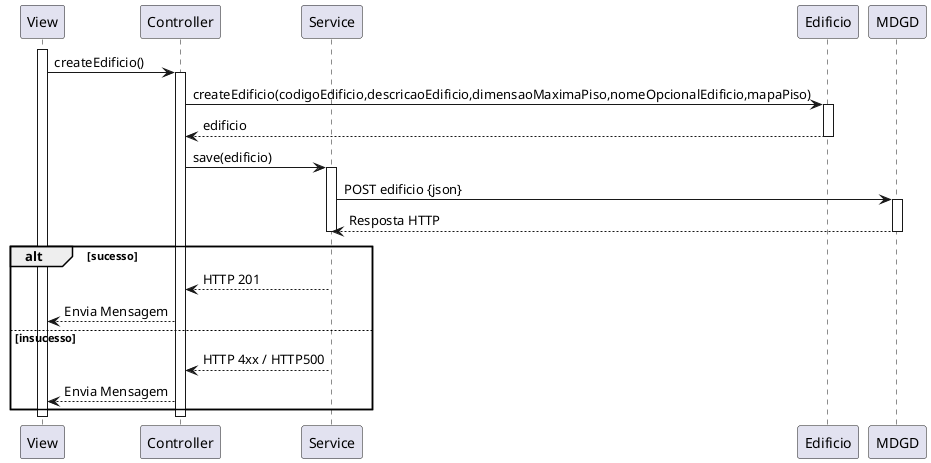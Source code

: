 @startuml sd
participant View as view
participant Controller as ctrl
participant Service as svc
participant Edificio as model
participant MDGD as be

activate view
view -> ctrl : createEdificio()
activate ctrl
ctrl -> model : createEdificio(codigoEdificio,descricaoEdificio,dimensaoMaximaPiso,nomeOpcionalEdificio,mapaPiso)
activate model
model --> ctrl : edificio
deactivate model
ctrl -> svc: save(edificio)
activate svc
svc -> be: POST edificio {json}
activate be
be --> svc : Resposta HTTP
deactivate be
deactivate svc
alt sucesso 
svc --> ctrl : HTTP 201
ctrl --> view : Envia Mensagem
else insucesso
svc --> ctrl : HTTP 4xx / HTTP500
ctrl --> view : Envia Mensagem
end
deactivate view
deactivate ctrl
@enduml